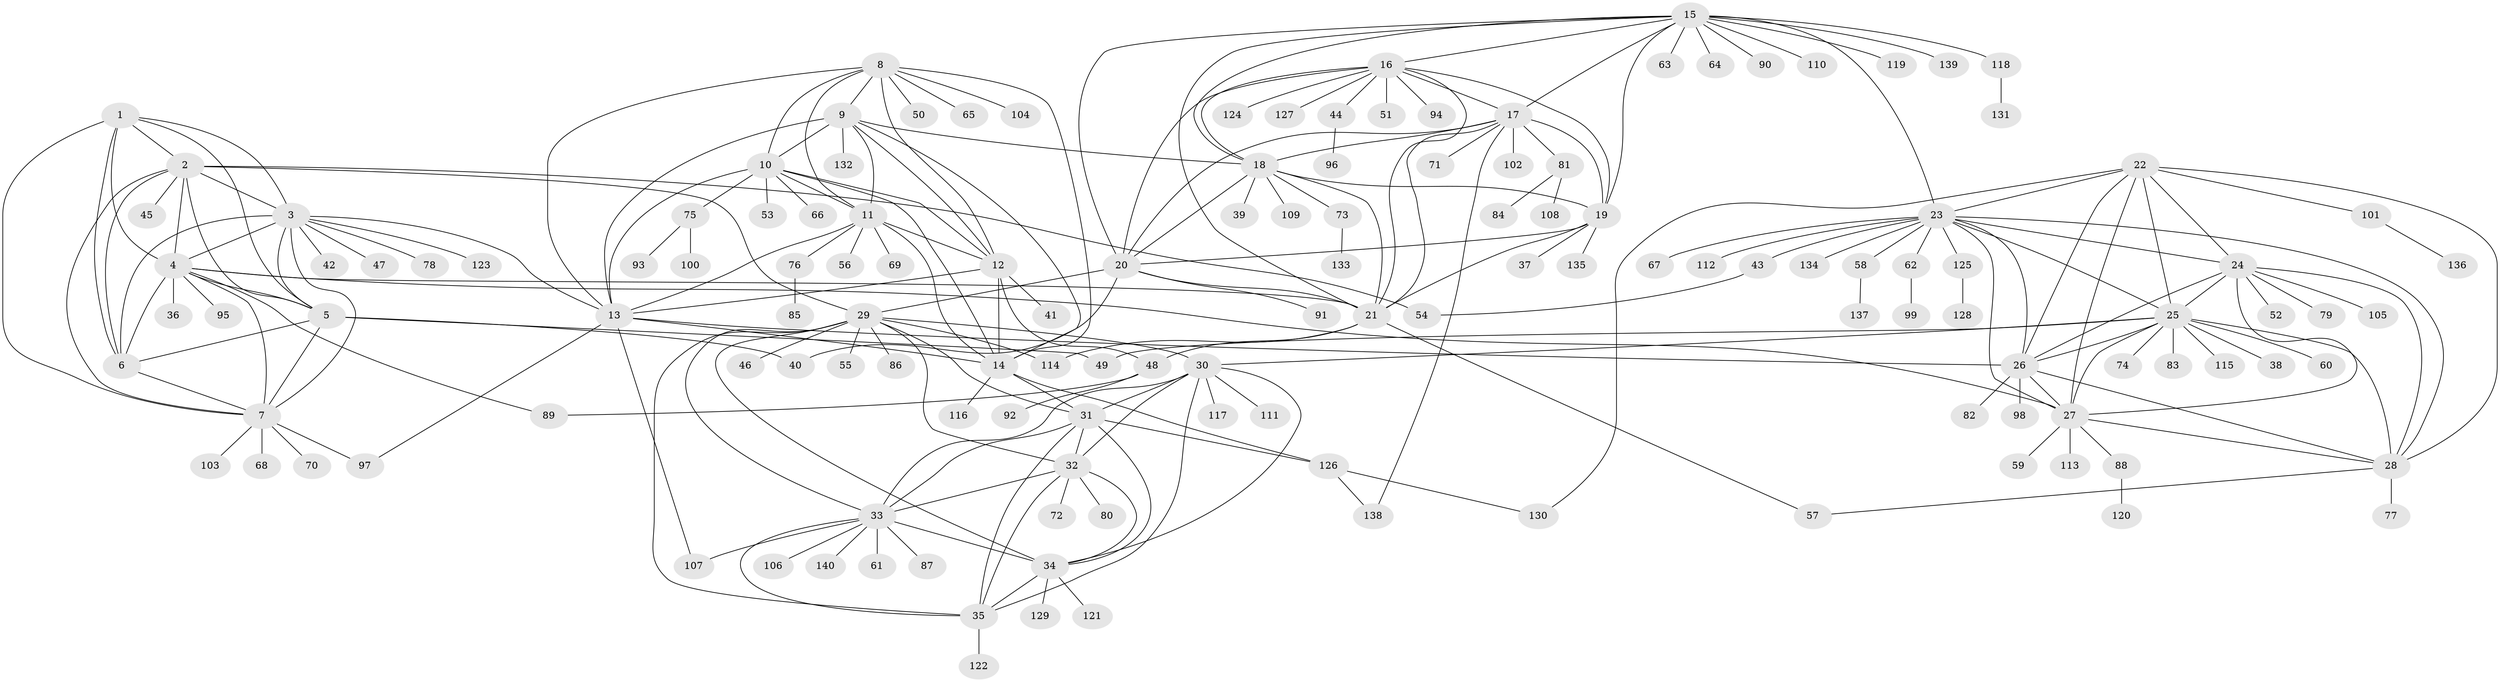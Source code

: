 // coarse degree distribution, {5: 0.018867924528301886, 8: 0.018867924528301886, 9: 0.05660377358490566, 7: 0.02830188679245283, 11: 0.02830188679245283, 6: 0.03773584905660377, 10: 0.02830188679245283, 12: 0.018867924528301886, 14: 0.009433962264150943, 1: 0.6509433962264151, 2: 0.09433962264150944, 3: 0.009433962264150943}
// Generated by graph-tools (version 1.1) at 2025/52/02/27/25 19:52:16]
// undirected, 140 vertices, 232 edges
graph export_dot {
graph [start="1"]
  node [color=gray90,style=filled];
  1;
  2;
  3;
  4;
  5;
  6;
  7;
  8;
  9;
  10;
  11;
  12;
  13;
  14;
  15;
  16;
  17;
  18;
  19;
  20;
  21;
  22;
  23;
  24;
  25;
  26;
  27;
  28;
  29;
  30;
  31;
  32;
  33;
  34;
  35;
  36;
  37;
  38;
  39;
  40;
  41;
  42;
  43;
  44;
  45;
  46;
  47;
  48;
  49;
  50;
  51;
  52;
  53;
  54;
  55;
  56;
  57;
  58;
  59;
  60;
  61;
  62;
  63;
  64;
  65;
  66;
  67;
  68;
  69;
  70;
  71;
  72;
  73;
  74;
  75;
  76;
  77;
  78;
  79;
  80;
  81;
  82;
  83;
  84;
  85;
  86;
  87;
  88;
  89;
  90;
  91;
  92;
  93;
  94;
  95;
  96;
  97;
  98;
  99;
  100;
  101;
  102;
  103;
  104;
  105;
  106;
  107;
  108;
  109;
  110;
  111;
  112;
  113;
  114;
  115;
  116;
  117;
  118;
  119;
  120;
  121;
  122;
  123;
  124;
  125;
  126;
  127;
  128;
  129;
  130;
  131;
  132;
  133;
  134;
  135;
  136;
  137;
  138;
  139;
  140;
  1 -- 2;
  1 -- 3;
  1 -- 4;
  1 -- 5;
  1 -- 6;
  1 -- 7;
  2 -- 3;
  2 -- 4;
  2 -- 5;
  2 -- 6;
  2 -- 7;
  2 -- 29;
  2 -- 45;
  2 -- 54;
  3 -- 4;
  3 -- 5;
  3 -- 6;
  3 -- 7;
  3 -- 13;
  3 -- 42;
  3 -- 47;
  3 -- 78;
  3 -- 123;
  4 -- 5;
  4 -- 6;
  4 -- 7;
  4 -- 21;
  4 -- 27;
  4 -- 36;
  4 -- 89;
  4 -- 95;
  5 -- 6;
  5 -- 7;
  5 -- 40;
  5 -- 49;
  6 -- 7;
  7 -- 68;
  7 -- 70;
  7 -- 97;
  7 -- 103;
  8 -- 9;
  8 -- 10;
  8 -- 11;
  8 -- 12;
  8 -- 13;
  8 -- 14;
  8 -- 50;
  8 -- 65;
  8 -- 104;
  9 -- 10;
  9 -- 11;
  9 -- 12;
  9 -- 13;
  9 -- 14;
  9 -- 18;
  9 -- 132;
  10 -- 11;
  10 -- 12;
  10 -- 13;
  10 -- 14;
  10 -- 53;
  10 -- 66;
  10 -- 75;
  11 -- 12;
  11 -- 13;
  11 -- 14;
  11 -- 56;
  11 -- 69;
  11 -- 76;
  12 -- 13;
  12 -- 14;
  12 -- 41;
  12 -- 48;
  13 -- 14;
  13 -- 26;
  13 -- 97;
  13 -- 107;
  14 -- 31;
  14 -- 116;
  14 -- 126;
  15 -- 16;
  15 -- 17;
  15 -- 18;
  15 -- 19;
  15 -- 20;
  15 -- 21;
  15 -- 23;
  15 -- 63;
  15 -- 64;
  15 -- 90;
  15 -- 110;
  15 -- 118;
  15 -- 119;
  15 -- 139;
  16 -- 17;
  16 -- 18;
  16 -- 19;
  16 -- 20;
  16 -- 21;
  16 -- 44;
  16 -- 51;
  16 -- 94;
  16 -- 124;
  16 -- 127;
  17 -- 18;
  17 -- 19;
  17 -- 20;
  17 -- 21;
  17 -- 71;
  17 -- 81;
  17 -- 102;
  17 -- 138;
  18 -- 19;
  18 -- 20;
  18 -- 21;
  18 -- 39;
  18 -- 73;
  18 -- 109;
  19 -- 20;
  19 -- 21;
  19 -- 37;
  19 -- 135;
  20 -- 21;
  20 -- 29;
  20 -- 40;
  20 -- 91;
  21 -- 48;
  21 -- 57;
  21 -- 114;
  22 -- 23;
  22 -- 24;
  22 -- 25;
  22 -- 26;
  22 -- 27;
  22 -- 28;
  22 -- 101;
  22 -- 130;
  23 -- 24;
  23 -- 25;
  23 -- 26;
  23 -- 27;
  23 -- 28;
  23 -- 43;
  23 -- 58;
  23 -- 62;
  23 -- 67;
  23 -- 112;
  23 -- 125;
  23 -- 134;
  24 -- 25;
  24 -- 26;
  24 -- 27;
  24 -- 28;
  24 -- 52;
  24 -- 79;
  24 -- 105;
  25 -- 26;
  25 -- 27;
  25 -- 28;
  25 -- 30;
  25 -- 38;
  25 -- 49;
  25 -- 60;
  25 -- 74;
  25 -- 83;
  25 -- 115;
  26 -- 27;
  26 -- 28;
  26 -- 82;
  26 -- 98;
  27 -- 28;
  27 -- 59;
  27 -- 88;
  27 -- 113;
  28 -- 57;
  28 -- 77;
  29 -- 30;
  29 -- 31;
  29 -- 32;
  29 -- 33;
  29 -- 34;
  29 -- 35;
  29 -- 46;
  29 -- 55;
  29 -- 86;
  29 -- 114;
  30 -- 31;
  30 -- 32;
  30 -- 33;
  30 -- 34;
  30 -- 35;
  30 -- 111;
  30 -- 117;
  31 -- 32;
  31 -- 33;
  31 -- 34;
  31 -- 35;
  31 -- 126;
  32 -- 33;
  32 -- 34;
  32 -- 35;
  32 -- 72;
  32 -- 80;
  33 -- 34;
  33 -- 35;
  33 -- 61;
  33 -- 87;
  33 -- 106;
  33 -- 107;
  33 -- 140;
  34 -- 35;
  34 -- 121;
  34 -- 129;
  35 -- 122;
  43 -- 54;
  44 -- 96;
  48 -- 89;
  48 -- 92;
  58 -- 137;
  62 -- 99;
  73 -- 133;
  75 -- 93;
  75 -- 100;
  76 -- 85;
  81 -- 84;
  81 -- 108;
  88 -- 120;
  101 -- 136;
  118 -- 131;
  125 -- 128;
  126 -- 130;
  126 -- 138;
}
